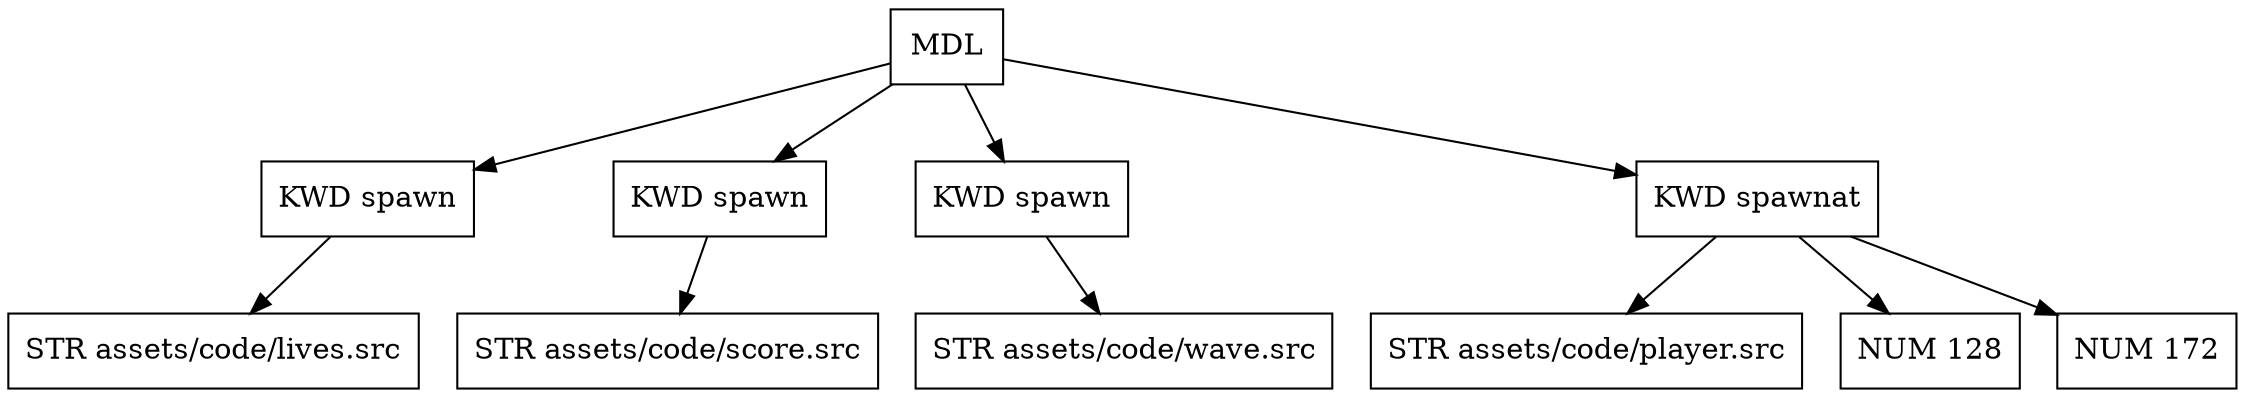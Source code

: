 digraph G {
node [shape = circle];
node64 [ uuid = "a00e8e02-ff5c-47d4-aacd-e3d0766d64aa" shape = "record" label = "MDL
 " ];
node65 [ uuid = "6134668e-8635-4f14-88dc-f63c2c555184" shape = "record" label = "KWD
 spawn" ];
node66 [ uuid = "f43881a5-9aeb-4ca4-991f-ce7f94c09644" shape = "record" label = "STR
 assets/code/lives.src" ];
node65 -> node66;
node64 -> node65;
node67 [ uuid = "b05c5899-9e92-401c-9966-e9130eaaa41b" shape = "record" label = "KWD
 spawn" ];
node68 [ uuid = "67c73e41-8d1a-48cc-8bf7-5a464ee89e2d" shape = "record" label = "STR
 assets/code/score.src" ];
node67 -> node68;
node64 -> node67;
node69 [ uuid = "94f11655-1b87-4309-b95c-a06053058bee" shape = "record" label = "KWD
 spawn" ];
node70 [ uuid = "c9dfb8d9-561b-4bee-a174-724d02f14f65" shape = "record" label = "STR
 assets/code/wave.src" ];
node69 -> node70;
node64 -> node69;
node71 [ uuid = "707e4551-6566-4f1d-94ab-7e9e5a1e8437" shape = "record" label = "KWD
 spawnat" ];
node72 [ uuid = "522b21cd-6f0c-4367-b0d6-76f74e1e1c26" shape = "record" label = "STR
 assets/code/player.src" ];
node71 -> node72;
node73 [ uuid = "b9b7558e-e944-4567-b668-bb13b6e4c537" shape = "record" label = "NUM
 128" ];
node71 -> node73;
node74 [ uuid = "43c2f179-0a6e-43b7-9b8b-ebda04e25c6d" shape = "record" label = "NUM
 172" ];
node71 -> node74;
node64 -> node71;
}
